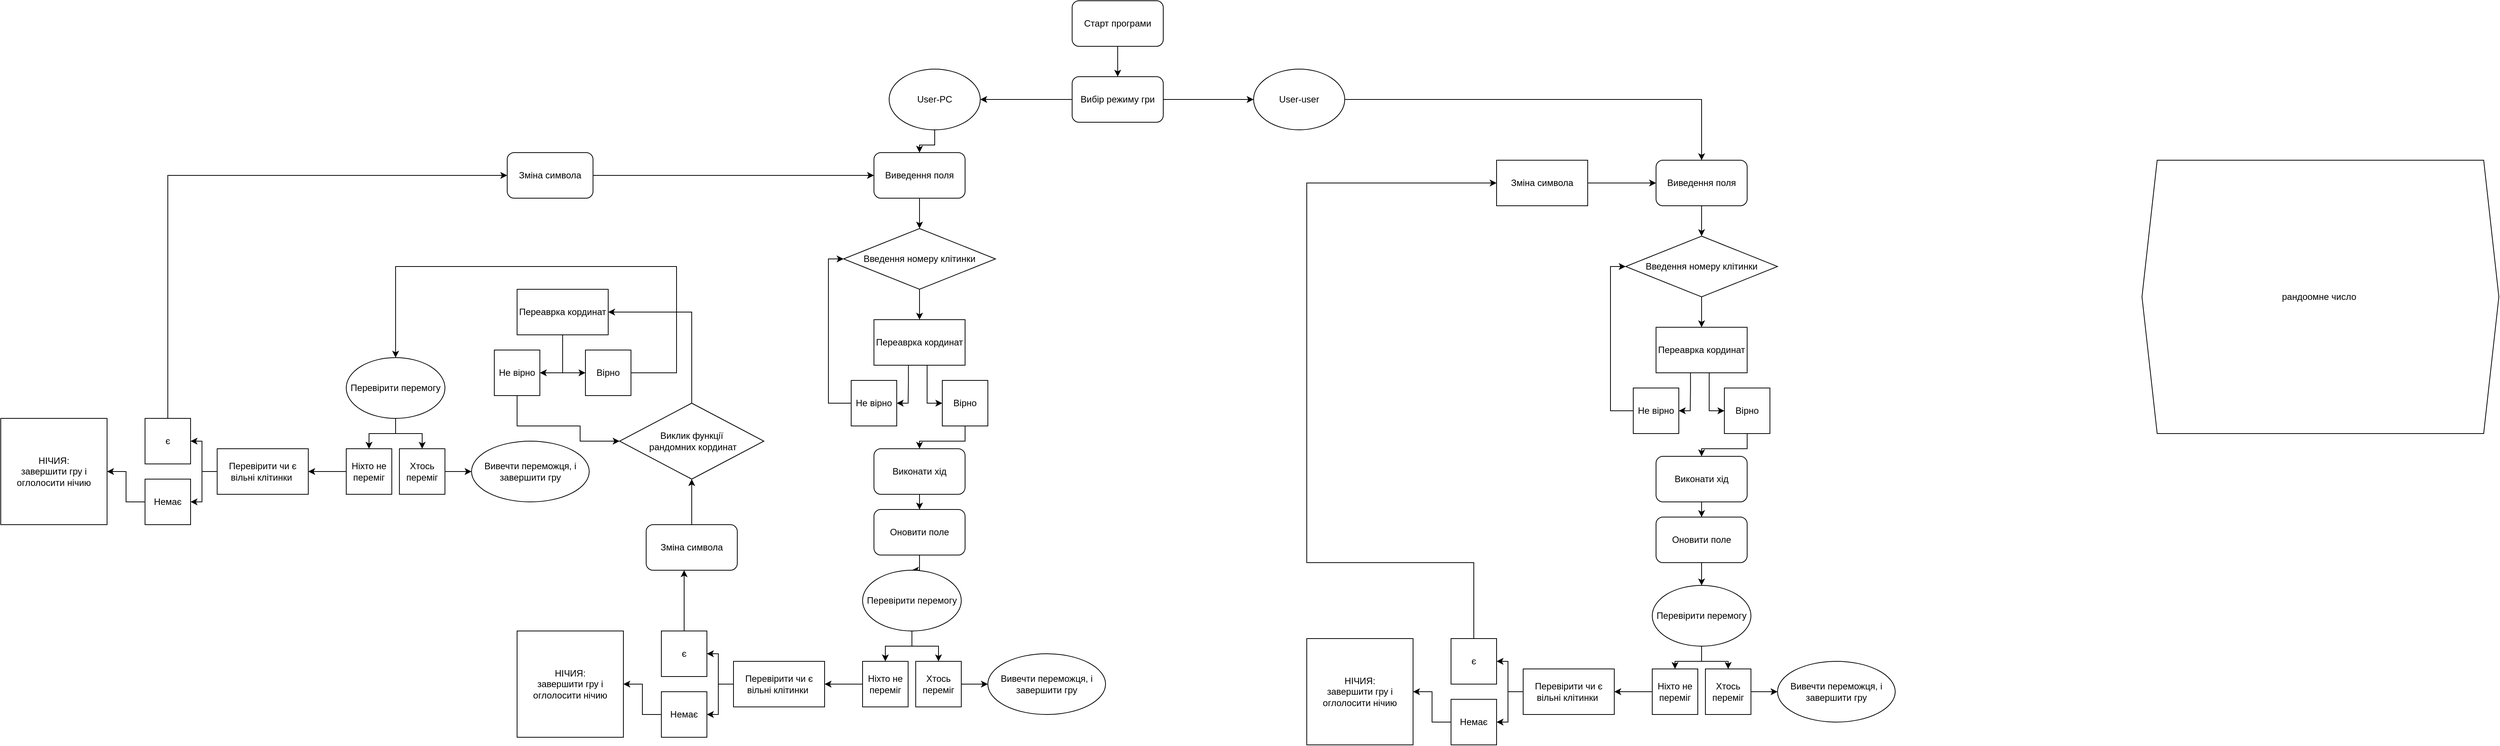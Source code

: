 <mxfile version="21.3.3" type="github">
  <diagram name="Сторінка-1" id="-OSfMtu3TaqCq998lPGS">
    <mxGraphModel dx="3728" dy="1124" grid="1" gridSize="10" guides="1" tooltips="1" connect="1" arrows="1" fold="1" page="1" pageScale="1" pageWidth="827" pageHeight="1169" math="0" shadow="0">
      <root>
        <mxCell id="0" />
        <mxCell id="1" parent="0" />
        <mxCell id="vozU0qDYMAVB8xWwkWYf-6" value="" style="edgeStyle=orthogonalEdgeStyle;rounded=0;orthogonalLoop=1;jettySize=auto;html=1;" parent="1" source="vVHR6ByP8qNk3AICSqPJ-1" target="vozU0qDYMAVB8xWwkWYf-3" edge="1">
          <mxGeometry relative="1" as="geometry" />
        </mxCell>
        <mxCell id="vVHR6ByP8qNk3AICSqPJ-1" value="Старт програми" style="rounded=1;whiteSpace=wrap;html=1;" parent="1" vertex="1">
          <mxGeometry x="331" y="90" width="120" height="60" as="geometry" />
        </mxCell>
        <mxCell id="vozU0qDYMAVB8xWwkWYf-24" style="edgeStyle=orthogonalEdgeStyle;rounded=0;orthogonalLoop=1;jettySize=auto;html=1;entryX=0.5;entryY=0;entryDx=0;entryDy=0;" parent="1" source="vozU0qDYMAVB8xWwkWYf-2" edge="1">
          <mxGeometry relative="1" as="geometry">
            <mxPoint x="1160" y="400" as="targetPoint" />
          </mxGeometry>
        </mxCell>
        <mxCell id="vozU0qDYMAVB8xWwkWYf-2" value="Виведення поля" style="rounded=1;whiteSpace=wrap;html=1;" parent="1" vertex="1">
          <mxGeometry x="1100" y="300" width="120" height="60" as="geometry" />
        </mxCell>
        <mxCell id="vozU0qDYMAVB8xWwkWYf-15" value="" style="edgeStyle=orthogonalEdgeStyle;rounded=0;orthogonalLoop=1;jettySize=auto;html=1;" parent="1" source="vozU0qDYMAVB8xWwkWYf-3" target="vozU0qDYMAVB8xWwkWYf-12" edge="1">
          <mxGeometry relative="1" as="geometry" />
        </mxCell>
        <mxCell id="vozU0qDYMAVB8xWwkWYf-16" value="" style="edgeStyle=orthogonalEdgeStyle;rounded=0;orthogonalLoop=1;jettySize=auto;html=1;" parent="1" source="vozU0qDYMAVB8xWwkWYf-3" target="vozU0qDYMAVB8xWwkWYf-14" edge="1">
          <mxGeometry relative="1" as="geometry" />
        </mxCell>
        <mxCell id="vozU0qDYMAVB8xWwkWYf-3" value="Вибір режиму гри&lt;span id=&quot;docs-internal-guid-321d3be8-7fff-9329-2bb9-49351d8f6e9c&quot;&gt;&lt;/span&gt;&lt;br&gt;&lt;span id=&quot;docs-internal-guid-1c4b53f9-7fff-63d5-5b33-3f69275330f2&quot;&gt;&lt;/span&gt;" style="rounded=1;whiteSpace=wrap;html=1;" parent="1" vertex="1">
          <mxGeometry x="331" y="190" width="120" height="60" as="geometry" />
        </mxCell>
        <mxCell id="vozU0qDYMAVB8xWwkWYf-18" value="" style="edgeStyle=orthogonalEdgeStyle;rounded=0;orthogonalLoop=1;jettySize=auto;html=1;entryX=0.5;entryY=0;entryDx=0;entryDy=0;" parent="1" source="vozU0qDYMAVB8xWwkWYf-12" edge="1" target="Kpa18n4jL03PDkjrWEb2-8">
          <mxGeometry relative="1" as="geometry">
            <mxPoint x="150.029" y="290" as="targetPoint" />
            <Array as="points">
              <mxPoint x="150" y="280" />
              <mxPoint x="130" y="280" />
            </Array>
          </mxGeometry>
        </mxCell>
        <mxCell id="vozU0qDYMAVB8xWwkWYf-12" value="User-PC&lt;span id=&quot;docs-internal-guid-ddc45cb4-7fff-b80d-b5cc-657cc404f076&quot;&gt;&lt;/span&gt;&lt;span id=&quot;docs-internal-guid-ddc45cb4-7fff-b80d-b5cc-657cc404f076&quot;&gt;&lt;/span&gt;" style="ellipse;whiteSpace=wrap;html=1;" parent="1" vertex="1">
          <mxGeometry x="90" y="180" width="120" height="80" as="geometry" />
        </mxCell>
        <mxCell id="Kpa18n4jL03PDkjrWEb2-4" style="edgeStyle=orthogonalEdgeStyle;rounded=0;orthogonalLoop=1;jettySize=auto;html=1;exitX=1;exitY=0.5;exitDx=0;exitDy=0;entryX=0.5;entryY=0;entryDx=0;entryDy=0;" parent="1" source="vozU0qDYMAVB8xWwkWYf-14" target="vozU0qDYMAVB8xWwkWYf-2" edge="1">
          <mxGeometry relative="1" as="geometry" />
        </mxCell>
        <mxCell id="vozU0qDYMAVB8xWwkWYf-14" value="User-user&lt;span id=&quot;docs-internal-guid-ddc45cb4-7fff-b80d-b5cc-657cc404f076&quot;&gt;&lt;/span&gt;" style="ellipse;whiteSpace=wrap;html=1;" parent="1" vertex="1">
          <mxGeometry x="570" y="180" width="120" height="80" as="geometry" />
        </mxCell>
        <mxCell id="hkNHPK7egLGRaDCk1k40-42" value="Введення номеру клітинки" style="rhombus;whiteSpace=wrap;html=1;" parent="1" vertex="1">
          <mxGeometry x="1060" y="400" width="200" height="80" as="geometry" />
        </mxCell>
        <mxCell id="hkNHPK7egLGRaDCk1k40-43" value="" style="edgeStyle=orthogonalEdgeStyle;rounded=0;orthogonalLoop=1;jettySize=auto;html=1;" parent="1" source="hkNHPK7egLGRaDCk1k40-42" target="hkNHPK7egLGRaDCk1k40-46" edge="1">
          <mxGeometry relative="1" as="geometry">
            <mxPoint x="1160" y="570" as="targetPoint" />
            <mxPoint x="1160" y="480" as="sourcePoint" />
          </mxGeometry>
        </mxCell>
        <mxCell id="hkNHPK7egLGRaDCk1k40-44" style="edgeStyle=orthogonalEdgeStyle;rounded=0;orthogonalLoop=1;jettySize=auto;html=1;entryX=1;entryY=0.5;entryDx=0;entryDy=0;exitX=0.378;exitY=1.004;exitDx=0;exitDy=0;exitPerimeter=0;" parent="1" source="hkNHPK7egLGRaDCk1k40-46" target="hkNHPK7egLGRaDCk1k40-50" edge="1">
          <mxGeometry relative="1" as="geometry">
            <mxPoint x="1160" y="640" as="targetPoint" />
            <Array as="points">
              <mxPoint x="1145" y="600" />
              <mxPoint x="1145" y="630" />
            </Array>
          </mxGeometry>
        </mxCell>
        <mxCell id="hkNHPK7egLGRaDCk1k40-45" style="edgeStyle=orthogonalEdgeStyle;rounded=0;orthogonalLoop=1;jettySize=auto;html=1;entryX=0;entryY=0.5;entryDx=0;entryDy=0;" parent="1" source="hkNHPK7egLGRaDCk1k40-46" target="hkNHPK7egLGRaDCk1k40-48" edge="1">
          <mxGeometry relative="1" as="geometry">
            <mxPoint x="1160" y="630" as="targetPoint" />
            <Array as="points">
              <mxPoint x="1170" y="630" />
            </Array>
          </mxGeometry>
        </mxCell>
        <mxCell id="hkNHPK7egLGRaDCk1k40-46" value="Переаврка кординат" style="rounded=0;whiteSpace=wrap;html=1;" parent="1" vertex="1">
          <mxGeometry x="1100" y="520" width="120" height="60" as="geometry" />
        </mxCell>
        <mxCell id="hkNHPK7egLGRaDCk1k40-47" style="edgeStyle=orthogonalEdgeStyle;rounded=0;orthogonalLoop=1;jettySize=auto;html=1;entryX=0.5;entryY=0;entryDx=0;entryDy=0;" parent="1" source="hkNHPK7egLGRaDCk1k40-48" target="hkNHPK7egLGRaDCk1k40-52" edge="1">
          <mxGeometry relative="1" as="geometry">
            <Array as="points">
              <mxPoint x="1220" y="680" />
              <mxPoint x="1160" y="680" />
            </Array>
          </mxGeometry>
        </mxCell>
        <mxCell id="hkNHPK7egLGRaDCk1k40-48" value="Вірно" style="rounded=0;whiteSpace=wrap;html=1;" parent="1" vertex="1">
          <mxGeometry x="1190" y="600" width="60" height="60" as="geometry" />
        </mxCell>
        <mxCell id="hkNHPK7egLGRaDCk1k40-49" style="edgeStyle=orthogonalEdgeStyle;rounded=0;orthogonalLoop=1;jettySize=auto;html=1;entryX=0;entryY=0.5;entryDx=0;entryDy=0;" parent="1" source="hkNHPK7egLGRaDCk1k40-50" target="hkNHPK7egLGRaDCk1k40-42" edge="1">
          <mxGeometry relative="1" as="geometry">
            <mxPoint x="1030" y="440" as="targetPoint" />
            <Array as="points">
              <mxPoint x="1040" y="630" />
              <mxPoint x="1040" y="440" />
            </Array>
          </mxGeometry>
        </mxCell>
        <mxCell id="hkNHPK7egLGRaDCk1k40-50" value="Не вірно" style="rounded=0;whiteSpace=wrap;html=1;" parent="1" vertex="1">
          <mxGeometry x="1070" y="600" width="60" height="60" as="geometry" />
        </mxCell>
        <mxCell id="hkNHPK7egLGRaDCk1k40-51" style="edgeStyle=orthogonalEdgeStyle;rounded=0;orthogonalLoop=1;jettySize=auto;html=1;entryX=0.5;entryY=0;entryDx=0;entryDy=0;" parent="1" source="hkNHPK7egLGRaDCk1k40-52" target="hkNHPK7egLGRaDCk1k40-54" edge="1">
          <mxGeometry relative="1" as="geometry" />
        </mxCell>
        <mxCell id="hkNHPK7egLGRaDCk1k40-52" value="Виконати хід" style="rounded=1;whiteSpace=wrap;html=1;" parent="1" vertex="1">
          <mxGeometry x="1100" y="690" width="120" height="60" as="geometry" />
        </mxCell>
        <mxCell id="hkNHPK7egLGRaDCk1k40-53" value="" style="edgeStyle=orthogonalEdgeStyle;rounded=0;orthogonalLoop=1;jettySize=auto;html=1;" parent="1" source="hkNHPK7egLGRaDCk1k40-54" target="hkNHPK7egLGRaDCk1k40-57" edge="1">
          <mxGeometry relative="1" as="geometry" />
        </mxCell>
        <mxCell id="hkNHPK7egLGRaDCk1k40-54" value="Оновити поле" style="rounded=1;whiteSpace=wrap;html=1;" parent="1" vertex="1">
          <mxGeometry x="1100" y="770" width="120" height="60" as="geometry" />
        </mxCell>
        <mxCell id="hkNHPK7egLGRaDCk1k40-55" value="" style="edgeStyle=orthogonalEdgeStyle;rounded=0;orthogonalLoop=1;jettySize=auto;html=1;" parent="1" source="hkNHPK7egLGRaDCk1k40-57" target="hkNHPK7egLGRaDCk1k40-59" edge="1">
          <mxGeometry relative="1" as="geometry" />
        </mxCell>
        <mxCell id="hkNHPK7egLGRaDCk1k40-56" style="edgeStyle=orthogonalEdgeStyle;rounded=0;orthogonalLoop=1;jettySize=auto;html=1;entryX=0.5;entryY=0;entryDx=0;entryDy=0;" parent="1" source="hkNHPK7egLGRaDCk1k40-57" target="hkNHPK7egLGRaDCk1k40-58" edge="1">
          <mxGeometry relative="1" as="geometry" />
        </mxCell>
        <mxCell id="hkNHPK7egLGRaDCk1k40-57" value="Перевірити перемогу" style="ellipse;whiteSpace=wrap;html=1;rounded=1;" parent="1" vertex="1">
          <mxGeometry x="1095" y="860" width="130" height="80" as="geometry" />
        </mxCell>
        <mxCell id="hkNHPK7egLGRaDCk1k40-61" value="" style="edgeStyle=orthogonalEdgeStyle;rounded=0;orthogonalLoop=1;jettySize=auto;html=1;" parent="1" source="hkNHPK7egLGRaDCk1k40-58" target="hkNHPK7egLGRaDCk1k40-60" edge="1">
          <mxGeometry relative="1" as="geometry" />
        </mxCell>
        <mxCell id="hkNHPK7egLGRaDCk1k40-58" value="Хтось переміг" style="rounded=0;whiteSpace=wrap;html=1;" parent="1" vertex="1">
          <mxGeometry x="1165" y="970" width="60" height="60" as="geometry" />
        </mxCell>
        <mxCell id="hkNHPK7egLGRaDCk1k40-63" value="" style="edgeStyle=orthogonalEdgeStyle;rounded=0;orthogonalLoop=1;jettySize=auto;html=1;" parent="1" source="hkNHPK7egLGRaDCk1k40-59" target="hkNHPK7egLGRaDCk1k40-62" edge="1">
          <mxGeometry relative="1" as="geometry" />
        </mxCell>
        <mxCell id="hkNHPK7egLGRaDCk1k40-59" value="Ніхто не переміг" style="rounded=0;whiteSpace=wrap;html=1;" parent="1" vertex="1">
          <mxGeometry x="1095" y="970" width="60" height="60" as="geometry" />
        </mxCell>
        <mxCell id="hkNHPK7egLGRaDCk1k40-60" value="Вивечти переможця, і завершити гру" style="ellipse;whiteSpace=wrap;html=1;rounded=0;" parent="1" vertex="1">
          <mxGeometry x="1260" y="960" width="155" height="80" as="geometry" />
        </mxCell>
        <mxCell id="hkNHPK7egLGRaDCk1k40-68" value="" style="edgeStyle=orthogonalEdgeStyle;rounded=0;orthogonalLoop=1;jettySize=auto;html=1;" parent="1" source="hkNHPK7egLGRaDCk1k40-62" target="hkNHPK7egLGRaDCk1k40-67" edge="1">
          <mxGeometry relative="1" as="geometry" />
        </mxCell>
        <mxCell id="hkNHPK7egLGRaDCk1k40-69" style="edgeStyle=orthogonalEdgeStyle;rounded=0;orthogonalLoop=1;jettySize=auto;html=1;entryX=1;entryY=0.5;entryDx=0;entryDy=0;" parent="1" source="hkNHPK7egLGRaDCk1k40-62" target="hkNHPK7egLGRaDCk1k40-66" edge="1">
          <mxGeometry relative="1" as="geometry" />
        </mxCell>
        <mxCell id="hkNHPK7egLGRaDCk1k40-62" value="Перевірити чи є вільні клітинки&amp;nbsp;" style="whiteSpace=wrap;html=1;rounded=0;" parent="1" vertex="1">
          <mxGeometry x="925" y="970" width="120" height="60" as="geometry" />
        </mxCell>
        <mxCell id="Kpa18n4jL03PDkjrWEb2-2" style="edgeStyle=orthogonalEdgeStyle;rounded=0;orthogonalLoop=1;jettySize=auto;html=1;exitX=0.5;exitY=0;exitDx=0;exitDy=0;" parent="1" source="hkNHPK7egLGRaDCk1k40-66" edge="1">
          <mxGeometry relative="1" as="geometry">
            <mxPoint x="890" y="330" as="targetPoint" />
            <Array as="points">
              <mxPoint x="860" y="830" />
              <mxPoint x="640" y="830" />
            </Array>
          </mxGeometry>
        </mxCell>
        <mxCell id="hkNHPK7egLGRaDCk1k40-66" value="є" style="rounded=0;whiteSpace=wrap;html=1;" parent="1" vertex="1">
          <mxGeometry x="830" y="930" width="60" height="60" as="geometry" />
        </mxCell>
        <mxCell id="hkNHPK7egLGRaDCk1k40-77" style="edgeStyle=orthogonalEdgeStyle;rounded=0;orthogonalLoop=1;jettySize=auto;html=1;" parent="1" source="hkNHPK7egLGRaDCk1k40-67" target="hkNHPK7egLGRaDCk1k40-76" edge="1">
          <mxGeometry relative="1" as="geometry" />
        </mxCell>
        <mxCell id="hkNHPK7egLGRaDCk1k40-67" value="Немає" style="rounded=0;whiteSpace=wrap;html=1;" parent="1" vertex="1">
          <mxGeometry x="830" y="1010" width="60" height="60" as="geometry" />
        </mxCell>
        <mxCell id="hkNHPK7egLGRaDCk1k40-76" value="НІЧИЯ:&lt;br&gt;завершити гру і оглолосити нічию" style="whiteSpace=wrap;html=1;aspect=fixed;" parent="1" vertex="1">
          <mxGeometry x="640" y="930" width="140" height="140" as="geometry" />
        </mxCell>
        <mxCell id="Kpa18n4jL03PDkjrWEb2-6" style="edgeStyle=orthogonalEdgeStyle;rounded=0;orthogonalLoop=1;jettySize=auto;html=1;exitX=1;exitY=0.5;exitDx=0;exitDy=0;entryX=0;entryY=0.5;entryDx=0;entryDy=0;" parent="1" source="Kpa18n4jL03PDkjrWEb2-5" target="vozU0qDYMAVB8xWwkWYf-2" edge="1">
          <mxGeometry relative="1" as="geometry" />
        </mxCell>
        <mxCell id="Kpa18n4jL03PDkjrWEb2-5" value="Зміна символа" style="rounded=0;whiteSpace=wrap;html=1;" parent="1" vertex="1">
          <mxGeometry x="890" y="300" width="120" height="60" as="geometry" />
        </mxCell>
        <mxCell id="Kpa18n4jL03PDkjrWEb2-7" style="edgeStyle=orthogonalEdgeStyle;rounded=0;orthogonalLoop=1;jettySize=auto;html=1;entryX=0.5;entryY=0;entryDx=0;entryDy=0;" parent="1" source="Kpa18n4jL03PDkjrWEb2-8" edge="1">
          <mxGeometry relative="1" as="geometry">
            <mxPoint x="130" y="390" as="targetPoint" />
          </mxGeometry>
        </mxCell>
        <mxCell id="Kpa18n4jL03PDkjrWEb2-8" value="Виведення поля" style="rounded=1;whiteSpace=wrap;html=1;" parent="1" vertex="1">
          <mxGeometry x="70" y="290" width="120" height="60" as="geometry" />
        </mxCell>
        <mxCell id="Kpa18n4jL03PDkjrWEb2-9" value="Введення номеру клітинки" style="rhombus;whiteSpace=wrap;html=1;" parent="1" vertex="1">
          <mxGeometry x="30" y="390" width="200" height="80" as="geometry" />
        </mxCell>
        <mxCell id="Kpa18n4jL03PDkjrWEb2-10" value="" style="edgeStyle=orthogonalEdgeStyle;rounded=0;orthogonalLoop=1;jettySize=auto;html=1;" parent="1" source="Kpa18n4jL03PDkjrWEb2-9" target="Kpa18n4jL03PDkjrWEb2-13" edge="1">
          <mxGeometry relative="1" as="geometry">
            <mxPoint x="130" y="560" as="targetPoint" />
            <mxPoint x="130" y="470" as="sourcePoint" />
          </mxGeometry>
        </mxCell>
        <mxCell id="Kpa18n4jL03PDkjrWEb2-11" style="edgeStyle=orthogonalEdgeStyle;rounded=0;orthogonalLoop=1;jettySize=auto;html=1;entryX=1;entryY=0.5;entryDx=0;entryDy=0;exitX=0.378;exitY=1.004;exitDx=0;exitDy=0;exitPerimeter=0;" parent="1" source="Kpa18n4jL03PDkjrWEb2-13" target="Kpa18n4jL03PDkjrWEb2-17" edge="1">
          <mxGeometry relative="1" as="geometry">
            <mxPoint x="130" y="630" as="targetPoint" />
            <Array as="points">
              <mxPoint x="115" y="590" />
              <mxPoint x="115" y="620" />
            </Array>
          </mxGeometry>
        </mxCell>
        <mxCell id="Kpa18n4jL03PDkjrWEb2-12" style="edgeStyle=orthogonalEdgeStyle;rounded=0;orthogonalLoop=1;jettySize=auto;html=1;entryX=0;entryY=0.5;entryDx=0;entryDy=0;" parent="1" source="Kpa18n4jL03PDkjrWEb2-13" target="Kpa18n4jL03PDkjrWEb2-15" edge="1">
          <mxGeometry relative="1" as="geometry">
            <mxPoint x="130" y="620" as="targetPoint" />
            <Array as="points">
              <mxPoint x="140" y="620" />
            </Array>
          </mxGeometry>
        </mxCell>
        <mxCell id="Kpa18n4jL03PDkjrWEb2-13" value="Переаврка кординат" style="rounded=0;whiteSpace=wrap;html=1;" parent="1" vertex="1">
          <mxGeometry x="70" y="510" width="120" height="60" as="geometry" />
        </mxCell>
        <mxCell id="Kpa18n4jL03PDkjrWEb2-14" style="edgeStyle=orthogonalEdgeStyle;rounded=0;orthogonalLoop=1;jettySize=auto;html=1;entryX=0.5;entryY=0;entryDx=0;entryDy=0;" parent="1" source="Kpa18n4jL03PDkjrWEb2-15" target="Kpa18n4jL03PDkjrWEb2-19" edge="1">
          <mxGeometry relative="1" as="geometry">
            <Array as="points">
              <mxPoint x="190" y="670" />
              <mxPoint x="130" y="670" />
            </Array>
          </mxGeometry>
        </mxCell>
        <mxCell id="Kpa18n4jL03PDkjrWEb2-15" value="Вірно" style="rounded=0;whiteSpace=wrap;html=1;" parent="1" vertex="1">
          <mxGeometry x="160" y="590" width="60" height="60" as="geometry" />
        </mxCell>
        <mxCell id="Kpa18n4jL03PDkjrWEb2-16" style="edgeStyle=orthogonalEdgeStyle;rounded=0;orthogonalLoop=1;jettySize=auto;html=1;entryX=0;entryY=0.5;entryDx=0;entryDy=0;" parent="1" source="Kpa18n4jL03PDkjrWEb2-17" target="Kpa18n4jL03PDkjrWEb2-9" edge="1">
          <mxGeometry relative="1" as="geometry">
            <mxPoint y="430" as="targetPoint" />
            <Array as="points">
              <mxPoint x="10" y="620" />
              <mxPoint x="10" y="430" />
            </Array>
          </mxGeometry>
        </mxCell>
        <mxCell id="Kpa18n4jL03PDkjrWEb2-17" value="Не вірно" style="rounded=0;whiteSpace=wrap;html=1;" parent="1" vertex="1">
          <mxGeometry x="40" y="590" width="60" height="60" as="geometry" />
        </mxCell>
        <mxCell id="Kpa18n4jL03PDkjrWEb2-18" style="edgeStyle=orthogonalEdgeStyle;rounded=0;orthogonalLoop=1;jettySize=auto;html=1;entryX=0.5;entryY=0;entryDx=0;entryDy=0;" parent="1" source="Kpa18n4jL03PDkjrWEb2-19" target="Kpa18n4jL03PDkjrWEb2-21" edge="1">
          <mxGeometry relative="1" as="geometry" />
        </mxCell>
        <mxCell id="Kpa18n4jL03PDkjrWEb2-19" value="Виконати хід" style="rounded=1;whiteSpace=wrap;html=1;" parent="1" vertex="1">
          <mxGeometry x="70" y="680" width="120" height="60" as="geometry" />
        </mxCell>
        <mxCell id="Kpa18n4jL03PDkjrWEb2-20" value="" style="edgeStyle=orthogonalEdgeStyle;rounded=0;orthogonalLoop=1;jettySize=auto;html=1;" parent="1" source="Kpa18n4jL03PDkjrWEb2-21" target="Kpa18n4jL03PDkjrWEb2-24" edge="1">
          <mxGeometry relative="1" as="geometry" />
        </mxCell>
        <mxCell id="Kpa18n4jL03PDkjrWEb2-21" value="Оновити поле" style="rounded=1;whiteSpace=wrap;html=1;" parent="1" vertex="1">
          <mxGeometry x="70" y="760" width="120" height="60" as="geometry" />
        </mxCell>
        <mxCell id="Kpa18n4jL03PDkjrWEb2-22" value="" style="edgeStyle=orthogonalEdgeStyle;rounded=0;orthogonalLoop=1;jettySize=auto;html=1;" parent="1" source="Kpa18n4jL03PDkjrWEb2-24" target="Kpa18n4jL03PDkjrWEb2-28" edge="1">
          <mxGeometry relative="1" as="geometry" />
        </mxCell>
        <mxCell id="Kpa18n4jL03PDkjrWEb2-23" style="edgeStyle=orthogonalEdgeStyle;rounded=0;orthogonalLoop=1;jettySize=auto;html=1;entryX=0.5;entryY=0;entryDx=0;entryDy=0;" parent="1" source="Kpa18n4jL03PDkjrWEb2-24" target="Kpa18n4jL03PDkjrWEb2-26" edge="1">
          <mxGeometry relative="1" as="geometry" />
        </mxCell>
        <mxCell id="Kpa18n4jL03PDkjrWEb2-24" value="Перевірити перемогу" style="ellipse;whiteSpace=wrap;html=1;rounded=1;" parent="1" vertex="1">
          <mxGeometry x="55" y="840" width="130" height="80" as="geometry" />
        </mxCell>
        <mxCell id="Kpa18n4jL03PDkjrWEb2-25" value="" style="edgeStyle=orthogonalEdgeStyle;rounded=0;orthogonalLoop=1;jettySize=auto;html=1;" parent="1" source="Kpa18n4jL03PDkjrWEb2-26" target="Kpa18n4jL03PDkjrWEb2-29" edge="1">
          <mxGeometry relative="1" as="geometry" />
        </mxCell>
        <mxCell id="Kpa18n4jL03PDkjrWEb2-26" value="Хтось переміг" style="rounded=0;whiteSpace=wrap;html=1;" parent="1" vertex="1">
          <mxGeometry x="125" y="960" width="60" height="60" as="geometry" />
        </mxCell>
        <mxCell id="Kpa18n4jL03PDkjrWEb2-27" value="" style="edgeStyle=orthogonalEdgeStyle;rounded=0;orthogonalLoop=1;jettySize=auto;html=1;" parent="1" source="Kpa18n4jL03PDkjrWEb2-28" target="Kpa18n4jL03PDkjrWEb2-32" edge="1">
          <mxGeometry relative="1" as="geometry" />
        </mxCell>
        <mxCell id="Kpa18n4jL03PDkjrWEb2-28" value="Ніхто не переміг" style="rounded=0;whiteSpace=wrap;html=1;" parent="1" vertex="1">
          <mxGeometry x="55" y="960" width="60" height="60" as="geometry" />
        </mxCell>
        <mxCell id="Kpa18n4jL03PDkjrWEb2-29" value="Вивечти переможця, і завершити гру" style="ellipse;whiteSpace=wrap;html=1;rounded=0;" parent="1" vertex="1">
          <mxGeometry x="220" y="950" width="155" height="80" as="geometry" />
        </mxCell>
        <mxCell id="Kpa18n4jL03PDkjrWEb2-30" value="" style="edgeStyle=orthogonalEdgeStyle;rounded=0;orthogonalLoop=1;jettySize=auto;html=1;" parent="1" source="Kpa18n4jL03PDkjrWEb2-32" target="Kpa18n4jL03PDkjrWEb2-36" edge="1">
          <mxGeometry relative="1" as="geometry" />
        </mxCell>
        <mxCell id="Kpa18n4jL03PDkjrWEb2-31" style="edgeStyle=orthogonalEdgeStyle;rounded=0;orthogonalLoop=1;jettySize=auto;html=1;entryX=1;entryY=0.5;entryDx=0;entryDy=0;" parent="1" source="Kpa18n4jL03PDkjrWEb2-32" target="Kpa18n4jL03PDkjrWEb2-34" edge="1">
          <mxGeometry relative="1" as="geometry" />
        </mxCell>
        <mxCell id="Kpa18n4jL03PDkjrWEb2-32" value="Перевірити чи є вільні клітинки&amp;nbsp;" style="whiteSpace=wrap;html=1;rounded=0;" parent="1" vertex="1">
          <mxGeometry x="-115" y="960" width="120" height="60" as="geometry" />
        </mxCell>
        <mxCell id="oesaAjldhpogjvZy4jh--32" style="edgeStyle=orthogonalEdgeStyle;rounded=0;orthogonalLoop=1;jettySize=auto;html=1;entryX=0.5;entryY=1;entryDx=0;entryDy=0;" edge="1" parent="1" source="Kpa18n4jL03PDkjrWEb2-34">
          <mxGeometry relative="1" as="geometry">
            <mxPoint x="-180" y="840" as="targetPoint" />
          </mxGeometry>
        </mxCell>
        <mxCell id="Kpa18n4jL03PDkjrWEb2-34" value="є" style="rounded=0;whiteSpace=wrap;html=1;" parent="1" vertex="1">
          <mxGeometry x="-210" y="920" width="60" height="60" as="geometry" />
        </mxCell>
        <mxCell id="Kpa18n4jL03PDkjrWEb2-35" style="edgeStyle=orthogonalEdgeStyle;rounded=0;orthogonalLoop=1;jettySize=auto;html=1;" parent="1" source="Kpa18n4jL03PDkjrWEb2-36" target="Kpa18n4jL03PDkjrWEb2-37" edge="1">
          <mxGeometry relative="1" as="geometry" />
        </mxCell>
        <mxCell id="Kpa18n4jL03PDkjrWEb2-36" value="Немає" style="rounded=0;whiteSpace=wrap;html=1;" parent="1" vertex="1">
          <mxGeometry x="-210" y="1000" width="60" height="60" as="geometry" />
        </mxCell>
        <mxCell id="Kpa18n4jL03PDkjrWEb2-37" value="НІЧИЯ:&lt;br&gt;завершити гру і оглолосити нічию" style="whiteSpace=wrap;html=1;aspect=fixed;" parent="1" vertex="1">
          <mxGeometry x="-400" y="920" width="140" height="140" as="geometry" />
        </mxCell>
        <mxCell id="oesaAjldhpogjvZy4jh--28" value="рандоомне число&amp;nbsp;" style="shape=hexagon;perimeter=hexagonPerimeter2;whiteSpace=wrap;html=1;fixedSize=1;" vertex="1" parent="1">
          <mxGeometry x="1740" y="300" width="470" height="360" as="geometry" />
        </mxCell>
        <mxCell id="oesaAjldhpogjvZy4jh--35" style="edgeStyle=orthogonalEdgeStyle;rounded=0;orthogonalLoop=1;jettySize=auto;html=1;entryX=0.5;entryY=1;entryDx=0;entryDy=0;" edge="1" parent="1" source="oesaAjldhpogjvZy4jh--30" target="oesaAjldhpogjvZy4jh--34">
          <mxGeometry relative="1" as="geometry" />
        </mxCell>
        <mxCell id="oesaAjldhpogjvZy4jh--30" value="Зміна символа" style="rounded=1;whiteSpace=wrap;html=1;" vertex="1" parent="1">
          <mxGeometry x="-230" y="780" width="120" height="60" as="geometry" />
        </mxCell>
        <mxCell id="oesaAjldhpogjvZy4jh--77" style="edgeStyle=orthogonalEdgeStyle;rounded=0;orthogonalLoop=1;jettySize=auto;html=1;entryX=1;entryY=0.5;entryDx=0;entryDy=0;" edge="1" parent="1" source="oesaAjldhpogjvZy4jh--34" target="oesaAjldhpogjvZy4jh--74">
          <mxGeometry relative="1" as="geometry">
            <Array as="points">
              <mxPoint x="-170" y="500" />
            </Array>
          </mxGeometry>
        </mxCell>
        <mxCell id="oesaAjldhpogjvZy4jh--34" value="Виклик функції&lt;br&gt;&amp;nbsp;рандомних кординат" style="rhombus;whiteSpace=wrap;html=1;" vertex="1" parent="1">
          <mxGeometry x="-265" y="620" width="190" height="100" as="geometry" />
        </mxCell>
        <mxCell id="oesaAjldhpogjvZy4jh--50" value="" style="edgeStyle=orthogonalEdgeStyle;rounded=0;orthogonalLoop=1;jettySize=auto;html=1;" edge="1" parent="1" source="oesaAjldhpogjvZy4jh--52" target="oesaAjldhpogjvZy4jh--56">
          <mxGeometry relative="1" as="geometry" />
        </mxCell>
        <mxCell id="oesaAjldhpogjvZy4jh--51" style="edgeStyle=orthogonalEdgeStyle;rounded=0;orthogonalLoop=1;jettySize=auto;html=1;entryX=0.5;entryY=0;entryDx=0;entryDy=0;" edge="1" parent="1" source="oesaAjldhpogjvZy4jh--52" target="oesaAjldhpogjvZy4jh--54">
          <mxGeometry relative="1" as="geometry" />
        </mxCell>
        <mxCell id="oesaAjldhpogjvZy4jh--52" value="Перевірити перемогу" style="ellipse;whiteSpace=wrap;html=1;rounded=1;" vertex="1" parent="1">
          <mxGeometry x="-625" y="560" width="130" height="80" as="geometry" />
        </mxCell>
        <mxCell id="oesaAjldhpogjvZy4jh--53" value="" style="edgeStyle=orthogonalEdgeStyle;rounded=0;orthogonalLoop=1;jettySize=auto;html=1;" edge="1" parent="1" source="oesaAjldhpogjvZy4jh--54" target="oesaAjldhpogjvZy4jh--57">
          <mxGeometry relative="1" as="geometry" />
        </mxCell>
        <mxCell id="oesaAjldhpogjvZy4jh--54" value="Хтось переміг" style="rounded=0;whiteSpace=wrap;html=1;" vertex="1" parent="1">
          <mxGeometry x="-555" y="680" width="60" height="60" as="geometry" />
        </mxCell>
        <mxCell id="oesaAjldhpogjvZy4jh--55" value="" style="edgeStyle=orthogonalEdgeStyle;rounded=0;orthogonalLoop=1;jettySize=auto;html=1;" edge="1" parent="1" source="oesaAjldhpogjvZy4jh--56" target="oesaAjldhpogjvZy4jh--60">
          <mxGeometry relative="1" as="geometry" />
        </mxCell>
        <mxCell id="oesaAjldhpogjvZy4jh--56" value="Ніхто не переміг" style="rounded=0;whiteSpace=wrap;html=1;" vertex="1" parent="1">
          <mxGeometry x="-625" y="680" width="60" height="60" as="geometry" />
        </mxCell>
        <mxCell id="oesaAjldhpogjvZy4jh--57" value="Вивечти переможця, і завершити гру" style="ellipse;whiteSpace=wrap;html=1;rounded=0;" vertex="1" parent="1">
          <mxGeometry x="-460" y="670" width="155" height="80" as="geometry" />
        </mxCell>
        <mxCell id="oesaAjldhpogjvZy4jh--58" value="" style="edgeStyle=orthogonalEdgeStyle;rounded=0;orthogonalLoop=1;jettySize=auto;html=1;" edge="1" parent="1" source="oesaAjldhpogjvZy4jh--60" target="oesaAjldhpogjvZy4jh--63">
          <mxGeometry relative="1" as="geometry" />
        </mxCell>
        <mxCell id="oesaAjldhpogjvZy4jh--59" style="edgeStyle=orthogonalEdgeStyle;rounded=0;orthogonalLoop=1;jettySize=auto;html=1;entryX=1;entryY=0.5;entryDx=0;entryDy=0;" edge="1" parent="1" source="oesaAjldhpogjvZy4jh--60" target="oesaAjldhpogjvZy4jh--61">
          <mxGeometry relative="1" as="geometry" />
        </mxCell>
        <mxCell id="oesaAjldhpogjvZy4jh--60" value="Перевірити чи є вільні клітинки&amp;nbsp;" style="whiteSpace=wrap;html=1;rounded=0;" vertex="1" parent="1">
          <mxGeometry x="-795" y="680" width="120" height="60" as="geometry" />
        </mxCell>
        <mxCell id="oesaAjldhpogjvZy4jh--71" style="edgeStyle=orthogonalEdgeStyle;rounded=0;orthogonalLoop=1;jettySize=auto;html=1;entryX=0;entryY=0.5;entryDx=0;entryDy=0;" edge="1" parent="1" source="oesaAjldhpogjvZy4jh--61" target="oesaAjldhpogjvZy4jh--68">
          <mxGeometry relative="1" as="geometry">
            <Array as="points">
              <mxPoint x="-860" y="320" />
            </Array>
          </mxGeometry>
        </mxCell>
        <mxCell id="oesaAjldhpogjvZy4jh--61" value="є" style="rounded=0;whiteSpace=wrap;html=1;" vertex="1" parent="1">
          <mxGeometry x="-890" y="640" width="60" height="60" as="geometry" />
        </mxCell>
        <mxCell id="oesaAjldhpogjvZy4jh--62" style="edgeStyle=orthogonalEdgeStyle;rounded=0;orthogonalLoop=1;jettySize=auto;html=1;" edge="1" parent="1" source="oesaAjldhpogjvZy4jh--63" target="oesaAjldhpogjvZy4jh--64">
          <mxGeometry relative="1" as="geometry" />
        </mxCell>
        <mxCell id="oesaAjldhpogjvZy4jh--63" value="Немає" style="rounded=0;whiteSpace=wrap;html=1;" vertex="1" parent="1">
          <mxGeometry x="-890" y="720" width="60" height="60" as="geometry" />
        </mxCell>
        <mxCell id="oesaAjldhpogjvZy4jh--64" value="НІЧИЯ:&lt;br&gt;завершити гру і оглолосити нічию" style="whiteSpace=wrap;html=1;aspect=fixed;" vertex="1" parent="1">
          <mxGeometry x="-1080" y="640" width="140" height="140" as="geometry" />
        </mxCell>
        <mxCell id="oesaAjldhpogjvZy4jh--80" style="edgeStyle=orthogonalEdgeStyle;rounded=0;orthogonalLoop=1;jettySize=auto;html=1;entryX=0;entryY=0.5;entryDx=0;entryDy=0;" edge="1" parent="1" source="oesaAjldhpogjvZy4jh--68" target="Kpa18n4jL03PDkjrWEb2-8">
          <mxGeometry relative="1" as="geometry" />
        </mxCell>
        <mxCell id="oesaAjldhpogjvZy4jh--68" value="Зміна символа" style="rounded=1;whiteSpace=wrap;html=1;" vertex="1" parent="1">
          <mxGeometry x="-413" y="290" width="113" height="60" as="geometry" />
        </mxCell>
        <mxCell id="oesaAjldhpogjvZy4jh--72" style="edgeStyle=orthogonalEdgeStyle;rounded=0;orthogonalLoop=1;jettySize=auto;html=1;entryX=1;entryY=0.5;entryDx=0;entryDy=0;" edge="1" parent="1" source="oesaAjldhpogjvZy4jh--74" target="oesaAjldhpogjvZy4jh--76">
          <mxGeometry relative="1" as="geometry">
            <mxPoint x="-340" y="590" as="targetPoint" />
            <Array as="points">
              <mxPoint x="-340" y="580" />
            </Array>
          </mxGeometry>
        </mxCell>
        <mxCell id="oesaAjldhpogjvZy4jh--73" style="edgeStyle=orthogonalEdgeStyle;rounded=0;orthogonalLoop=1;jettySize=auto;html=1;entryX=0;entryY=0.5;entryDx=0;entryDy=0;" edge="1" parent="1" source="oesaAjldhpogjvZy4jh--74" target="oesaAjldhpogjvZy4jh--75">
          <mxGeometry relative="1" as="geometry">
            <mxPoint x="-340" y="580" as="targetPoint" />
            <Array as="points">
              <mxPoint x="-340" y="580" />
            </Array>
          </mxGeometry>
        </mxCell>
        <mxCell id="oesaAjldhpogjvZy4jh--74" value="Переаврка кординат" style="rounded=0;whiteSpace=wrap;html=1;" vertex="1" parent="1">
          <mxGeometry x="-400" y="470" width="120" height="60" as="geometry" />
        </mxCell>
        <mxCell id="oesaAjldhpogjvZy4jh--78" style="edgeStyle=orthogonalEdgeStyle;rounded=0;orthogonalLoop=1;jettySize=auto;html=1;entryX=0.5;entryY=0;entryDx=0;entryDy=0;" edge="1" parent="1" source="oesaAjldhpogjvZy4jh--75" target="oesaAjldhpogjvZy4jh--52">
          <mxGeometry relative="1" as="geometry">
            <Array as="points">
              <mxPoint x="-190" y="580" />
              <mxPoint x="-190" y="440" />
              <mxPoint x="-560" y="440" />
            </Array>
          </mxGeometry>
        </mxCell>
        <mxCell id="oesaAjldhpogjvZy4jh--75" value="Вірно" style="rounded=0;whiteSpace=wrap;html=1;" vertex="1" parent="1">
          <mxGeometry x="-310" y="550" width="60" height="60" as="geometry" />
        </mxCell>
        <mxCell id="oesaAjldhpogjvZy4jh--79" style="edgeStyle=orthogonalEdgeStyle;rounded=0;orthogonalLoop=1;jettySize=auto;html=1;entryX=0;entryY=0.5;entryDx=0;entryDy=0;" edge="1" parent="1" source="oesaAjldhpogjvZy4jh--76" target="oesaAjldhpogjvZy4jh--34">
          <mxGeometry relative="1" as="geometry">
            <Array as="points">
              <mxPoint x="-400" y="650" />
              <mxPoint x="-317" y="650" />
              <mxPoint x="-317" y="670" />
            </Array>
          </mxGeometry>
        </mxCell>
        <mxCell id="oesaAjldhpogjvZy4jh--76" value="Не вірно" style="rounded=0;whiteSpace=wrap;html=1;" vertex="1" parent="1">
          <mxGeometry x="-430" y="550" width="60" height="60" as="geometry" />
        </mxCell>
      </root>
    </mxGraphModel>
  </diagram>
</mxfile>
